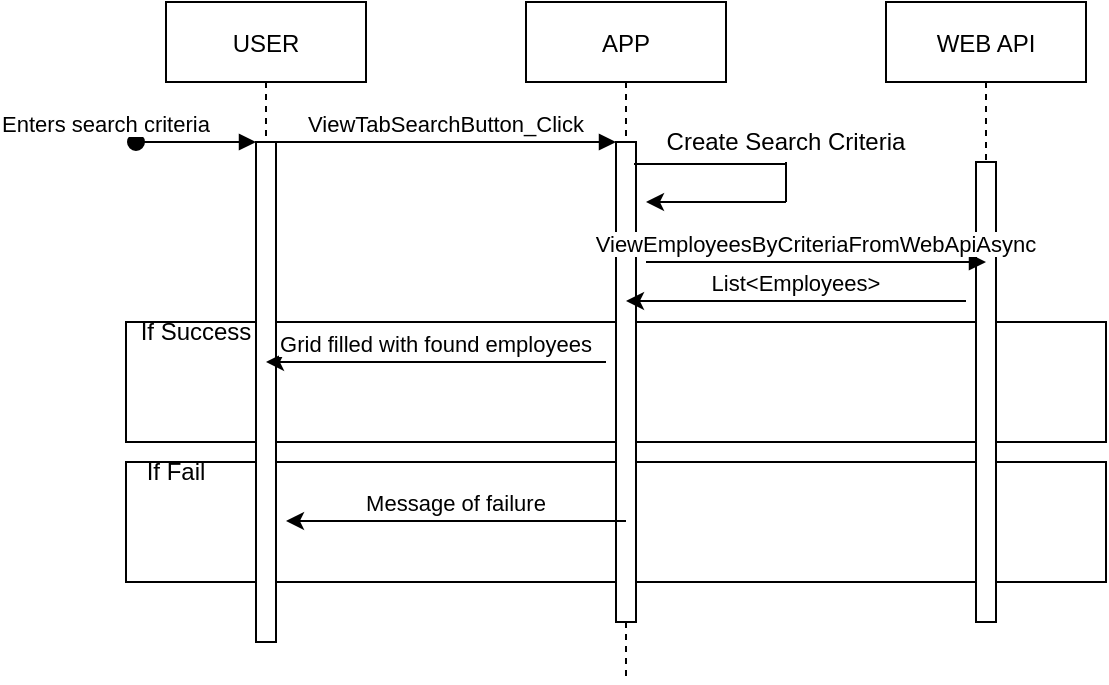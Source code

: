 <mxfile version="14.8.4" type="device"><diagram id="kgpKYQtTHZ0yAKxKKP6v" name="Page-1"><mxGraphModel dx="918" dy="477" grid="1" gridSize="10" guides="1" tooltips="1" connect="1" arrows="1" fold="1" page="1" pageScale="1" pageWidth="850" pageHeight="1100" math="0" shadow="0"><root><mxCell id="0"/><mxCell id="1" parent="0"/><mxCell id="EDTxbC3-ZVSXwPm1d_Sa-11" value="" style="rounded=0;whiteSpace=wrap;html=1;" vertex="1" parent="1"><mxGeometry x="100" y="310" width="490" height="60" as="geometry"/></mxCell><mxCell id="EDTxbC3-ZVSXwPm1d_Sa-8" value="" style="rounded=0;whiteSpace=wrap;html=1;" vertex="1" parent="1"><mxGeometry x="100" y="240" width="490" height="60" as="geometry"/></mxCell><mxCell id="3nuBFxr9cyL0pnOWT2aG-1" value="USER" style="shape=umlLifeline;perimeter=lifelinePerimeter;container=1;collapsible=0;recursiveResize=0;rounded=0;shadow=0;strokeWidth=1;" parent="1" vertex="1"><mxGeometry x="120" y="80" width="100" height="320" as="geometry"/></mxCell><mxCell id="3nuBFxr9cyL0pnOWT2aG-2" value="" style="points=[];perimeter=orthogonalPerimeter;rounded=0;shadow=0;strokeWidth=1;" parent="3nuBFxr9cyL0pnOWT2aG-1" vertex="1"><mxGeometry x="45" y="70" width="10" height="250" as="geometry"/></mxCell><mxCell id="3nuBFxr9cyL0pnOWT2aG-3" value="Enters search criteria" style="verticalAlign=bottom;startArrow=oval;endArrow=block;startSize=8;shadow=0;strokeWidth=1;" parent="3nuBFxr9cyL0pnOWT2aG-1" target="3nuBFxr9cyL0pnOWT2aG-2" edge="1"><mxGeometry x="-1" y="-15" relative="1" as="geometry"><mxPoint x="-15" y="70" as="sourcePoint"/><mxPoint x="-15" y="-15" as="offset"/></mxGeometry></mxCell><mxCell id="3nuBFxr9cyL0pnOWT2aG-5" value="APP" style="shape=umlLifeline;perimeter=lifelinePerimeter;container=1;collapsible=0;recursiveResize=0;rounded=0;shadow=0;strokeWidth=1;" parent="1" vertex="1"><mxGeometry x="300" y="80" width="100" height="340" as="geometry"/></mxCell><mxCell id="3nuBFxr9cyL0pnOWT2aG-6" value="" style="points=[];perimeter=orthogonalPerimeter;rounded=0;shadow=0;strokeWidth=1;" parent="3nuBFxr9cyL0pnOWT2aG-5" vertex="1"><mxGeometry x="45" y="70" width="10" height="240" as="geometry"/></mxCell><mxCell id="3nuBFxr9cyL0pnOWT2aG-8" value="ViewTabSearchButton_Click" style="verticalAlign=bottom;endArrow=block;entryX=0;entryY=0;shadow=0;strokeWidth=1;" parent="1" source="3nuBFxr9cyL0pnOWT2aG-2" target="3nuBFxr9cyL0pnOWT2aG-6" edge="1"><mxGeometry relative="1" as="geometry"><mxPoint x="275" y="160" as="sourcePoint"/></mxGeometry></mxCell><mxCell id="EDTxbC3-ZVSXwPm1d_Sa-1" value="WEB API" style="shape=umlLifeline;perimeter=lifelinePerimeter;container=1;collapsible=0;recursiveResize=0;rounded=0;shadow=0;strokeWidth=1;" vertex="1" parent="1"><mxGeometry x="480" y="80" width="100" height="310" as="geometry"/></mxCell><mxCell id="EDTxbC3-ZVSXwPm1d_Sa-2" value="" style="points=[];perimeter=orthogonalPerimeter;rounded=0;shadow=0;strokeWidth=1;" vertex="1" parent="EDTxbC3-ZVSXwPm1d_Sa-1"><mxGeometry x="45" y="80" width="10" height="230" as="geometry"/></mxCell><mxCell id="EDTxbC3-ZVSXwPm1d_Sa-3" value="ViewEmployeesByCriteriaFromWebApiAsync" style="verticalAlign=bottom;endArrow=block;entryX=0;entryY=0;shadow=0;strokeWidth=1;" edge="1" parent="1"><mxGeometry relative="1" as="geometry"><mxPoint x="360" y="210.0" as="sourcePoint"/><mxPoint x="530" y="210.0" as="targetPoint"/></mxGeometry></mxCell><mxCell id="EDTxbC3-ZVSXwPm1d_Sa-4" value="List&lt;Employees&gt;" style="verticalAlign=bottom;endArrow=none;entryX=0;entryY=0;shadow=0;strokeWidth=1;startArrow=classic;startFill=1;endFill=0;" edge="1" parent="1"><mxGeometry relative="1" as="geometry"><mxPoint x="350" y="229.5" as="sourcePoint"/><mxPoint x="520" y="229.5" as="targetPoint"/></mxGeometry></mxCell><mxCell id="EDTxbC3-ZVSXwPm1d_Sa-5" value="Grid filled with found employees" style="verticalAlign=bottom;endArrow=none;entryX=0;entryY=0;shadow=0;strokeWidth=1;startArrow=classic;startFill=1;endFill=0;" edge="1" parent="1"><mxGeometry relative="1" as="geometry"><mxPoint x="170" y="260.0" as="sourcePoint"/><mxPoint x="340" y="260.0" as="targetPoint"/></mxGeometry></mxCell><mxCell id="EDTxbC3-ZVSXwPm1d_Sa-9" value="If Success" style="text;html=1;strokeColor=none;fillColor=none;align=center;verticalAlign=middle;whiteSpace=wrap;rounded=0;" vertex="1" parent="1"><mxGeometry x="100" y="240" width="70" height="10" as="geometry"/></mxCell><mxCell id="EDTxbC3-ZVSXwPm1d_Sa-12" value="Message of failure" style="verticalAlign=bottom;endArrow=none;entryX=0;entryY=0;shadow=0;strokeWidth=1;startArrow=classic;startFill=1;endFill=0;" edge="1" parent="1"><mxGeometry relative="1" as="geometry"><mxPoint x="180" y="339.5" as="sourcePoint"/><mxPoint x="350" y="339.5" as="targetPoint"/></mxGeometry></mxCell><mxCell id="EDTxbC3-ZVSXwPm1d_Sa-13" value="If Fail" style="text;html=1;strokeColor=none;fillColor=none;align=center;verticalAlign=middle;whiteSpace=wrap;rounded=0;" vertex="1" parent="1"><mxGeometry x="90" y="310" width="70" height="10" as="geometry"/></mxCell><mxCell id="EDTxbC3-ZVSXwPm1d_Sa-19" value="" style="endArrow=none;html=1;exitX=0.9;exitY=0.046;exitDx=0;exitDy=0;exitPerimeter=0;" edge="1" parent="1" source="3nuBFxr9cyL0pnOWT2aG-6"><mxGeometry width="50" height="50" relative="1" as="geometry"><mxPoint x="400" y="320" as="sourcePoint"/><mxPoint x="430" y="161" as="targetPoint"/></mxGeometry></mxCell><mxCell id="EDTxbC3-ZVSXwPm1d_Sa-20" value="Create Search Criteria" style="text;html=1;strokeColor=none;fillColor=none;align=center;verticalAlign=middle;whiteSpace=wrap;rounded=0;" vertex="1" parent="1"><mxGeometry x="360" y="140" width="140" height="20" as="geometry"/></mxCell><mxCell id="EDTxbC3-ZVSXwPm1d_Sa-21" value="" style="endArrow=none;html=1;exitX=0.5;exitY=1;exitDx=0;exitDy=0;" edge="1" parent="1" source="EDTxbC3-ZVSXwPm1d_Sa-20"><mxGeometry width="50" height="50" relative="1" as="geometry"><mxPoint x="400" y="320" as="sourcePoint"/><mxPoint x="430" y="180" as="targetPoint"/></mxGeometry></mxCell><mxCell id="EDTxbC3-ZVSXwPm1d_Sa-22" value="" style="endArrow=classic;html=1;entryX=1.5;entryY=0.125;entryDx=0;entryDy=0;entryPerimeter=0;" edge="1" parent="1" target="3nuBFxr9cyL0pnOWT2aG-6"><mxGeometry width="50" height="50" relative="1" as="geometry"><mxPoint x="430" y="180" as="sourcePoint"/><mxPoint x="450" y="270" as="targetPoint"/></mxGeometry></mxCell></root></mxGraphModel></diagram></mxfile>